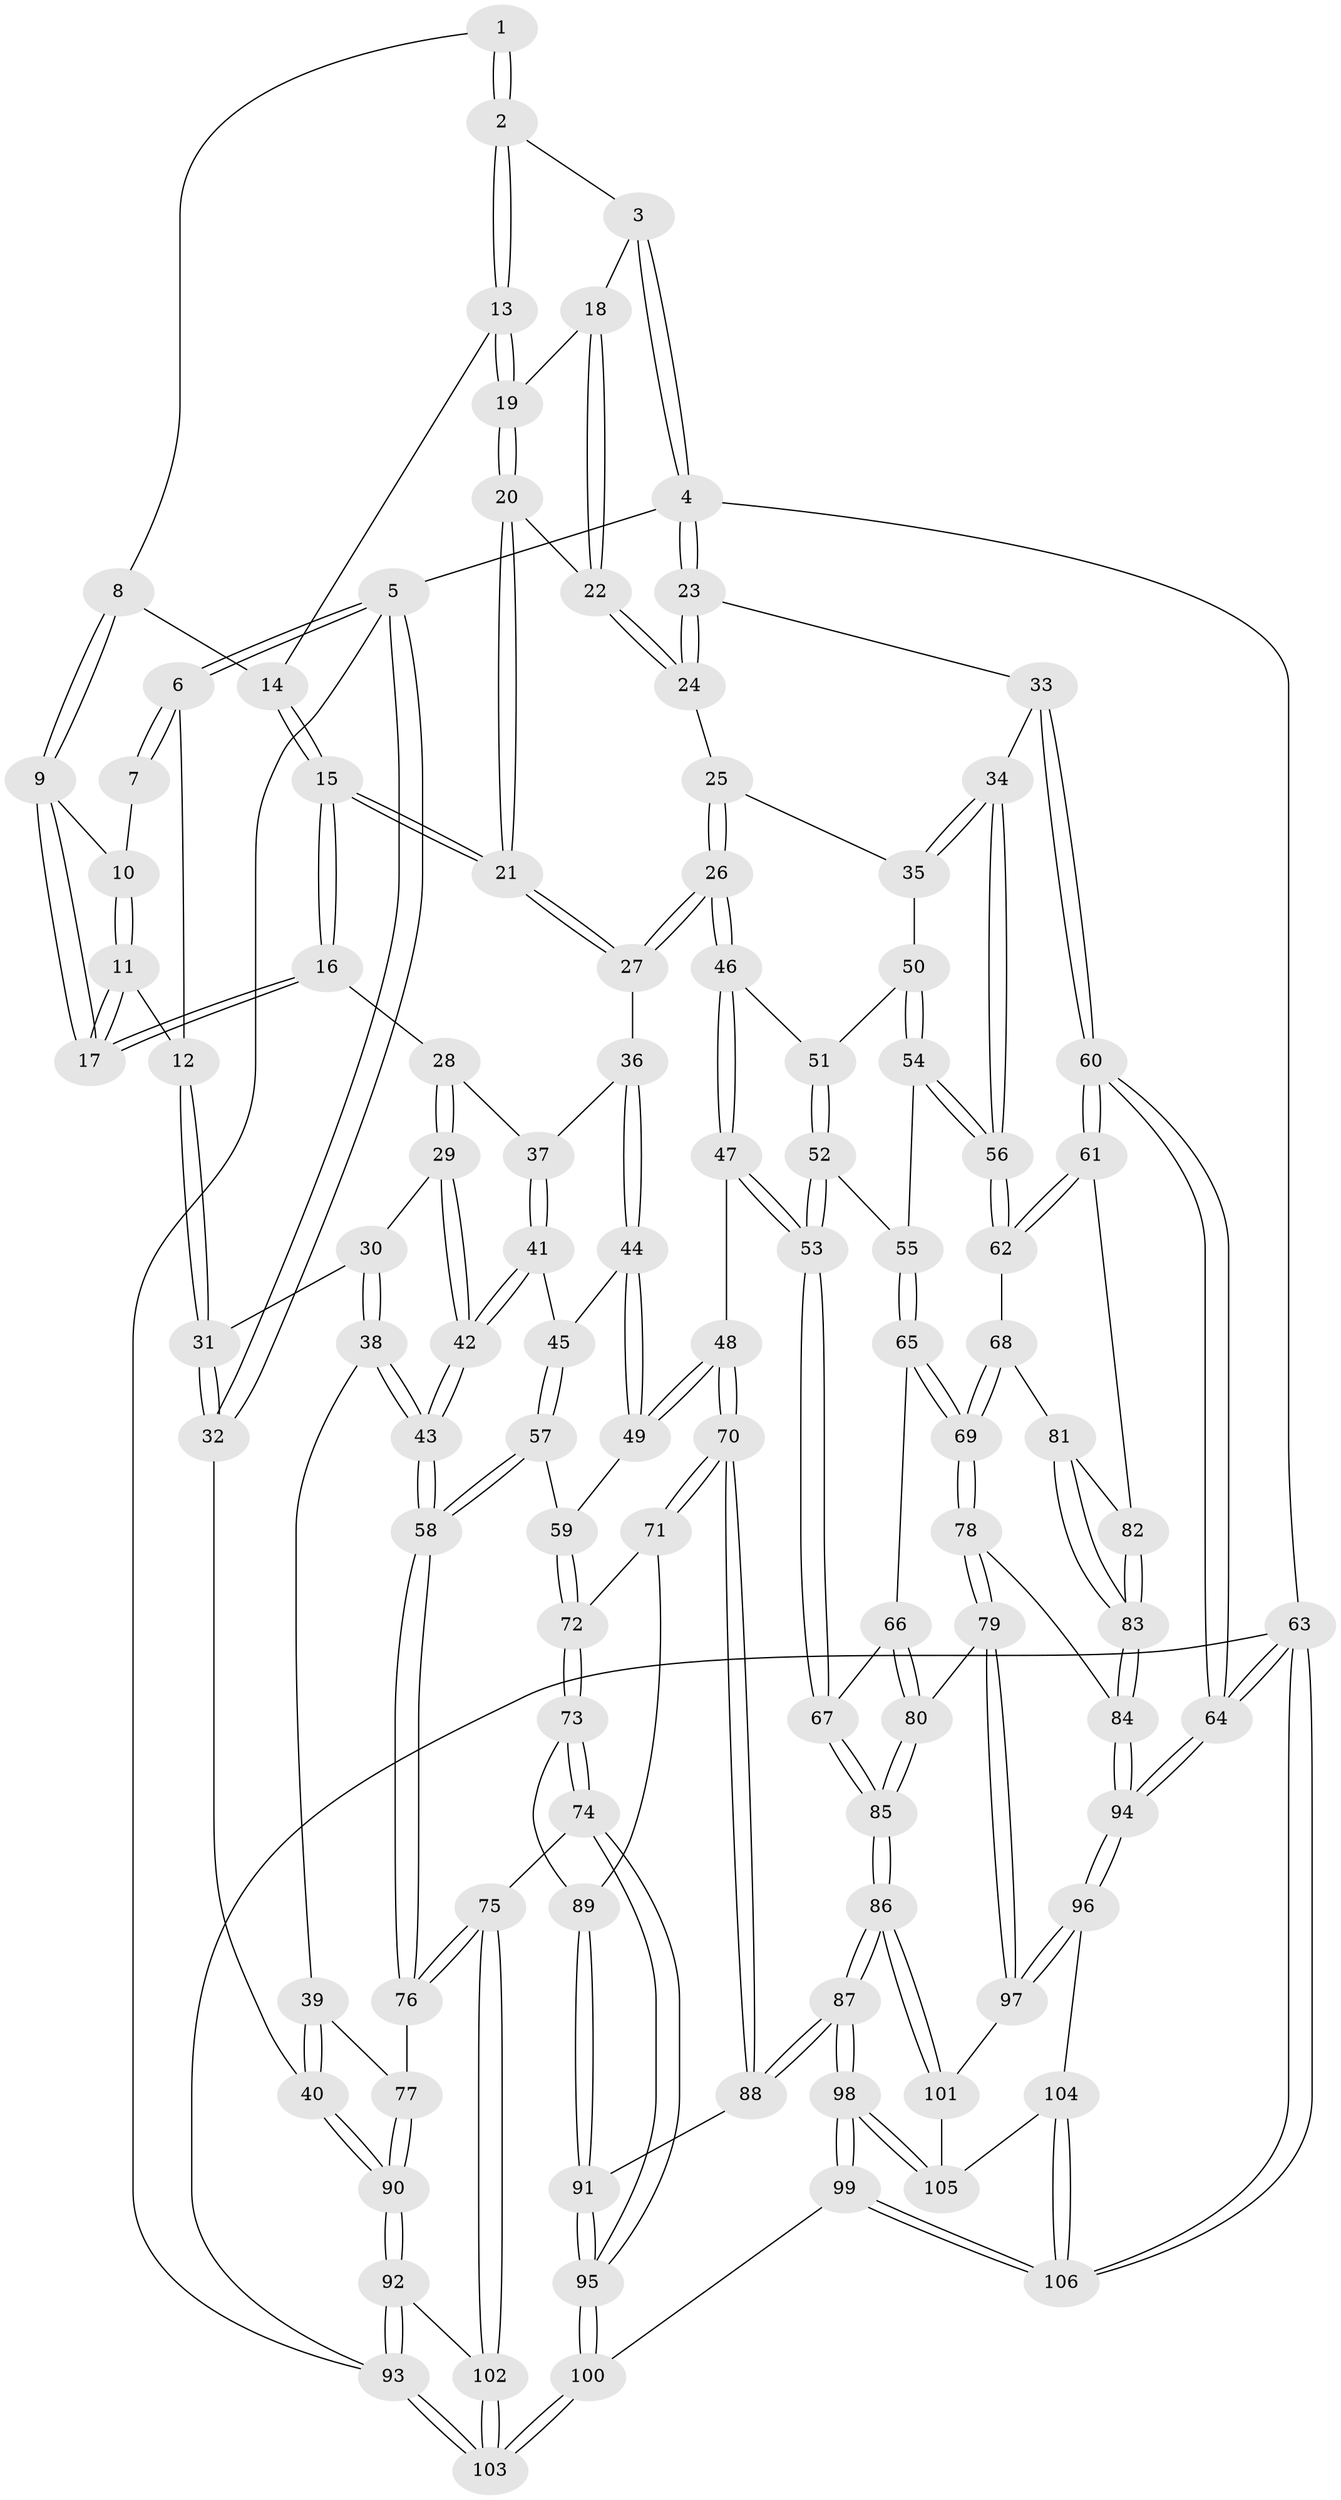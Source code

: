 // Generated by graph-tools (version 1.1) at 2025/01/03/09/25 05:01:57]
// undirected, 106 vertices, 262 edges
graph export_dot {
graph [start="1"]
  node [color=gray90,style=filled];
  1 [pos="+0.5346962003124118+0"];
  2 [pos="+0.6319459156015158+0"];
  3 [pos="+0.809951562324536+0"];
  4 [pos="+1+0"];
  5 [pos="+0+0"];
  6 [pos="+0+0"];
  7 [pos="+0.23025527535054754+0"];
  8 [pos="+0.5059186076375987+0"];
  9 [pos="+0.35323436754282866+0.15308190338159908"];
  10 [pos="+0.2737856499303706+0"];
  11 [pos="+0.1982280804501113+0.1765825013735366"];
  12 [pos="+0.18247950761287907+0.17786341029057914"];
  13 [pos="+0.5963636793160156+0.05532991663219851"];
  14 [pos="+0.5110651042981872+0.05127664147204103"];
  15 [pos="+0.47714390423908265+0.2537293687477838"];
  16 [pos="+0.4320504530659199+0.24074220623442186"];
  17 [pos="+0.35296528700124696+0.17239731580864004"];
  18 [pos="+0.7795851686328671+0.014951039824512579"];
  19 [pos="+0.5971358882270619+0.07181743798916423"];
  20 [pos="+0.599876361153112+0.1565620038826649"];
  21 [pos="+0.48177311342854107+0.25614828955647456"];
  22 [pos="+0.768851979954011+0.11172154270231564"];
  23 [pos="+1+0.32239953411563677"];
  24 [pos="+0.8075008196422443+0.17507623017419643"];
  25 [pos="+0.7075008129396072+0.3270899592938736"];
  26 [pos="+0.6563517795939385+0.3579612722490011"];
  27 [pos="+0.4939029164186055+0.27545131809858353"];
  28 [pos="+0.32945934238252794+0.34051315661136466"];
  29 [pos="+0.25756895578191236+0.3932441054060206"];
  30 [pos="+0.11551257853850948+0.32931472257825756"];
  31 [pos="+0.10439271816166405+0.31451004481083267"];
  32 [pos="+0+0.3341939274239331"];
  33 [pos="+1+0.3240485910831248"];
  34 [pos="+1+0.3481676065006792"];
  35 [pos="+0.9055574251217157+0.3762236241741582"];
  36 [pos="+0.4846759416758362+0.3241343239964377"];
  37 [pos="+0.35346881328342566+0.44472528623530294"];
  38 [pos="+0.1253018453966423+0.5391893852908741"];
  39 [pos="+0+0.5526679230097724"];
  40 [pos="+0+0.5411674643057333"];
  41 [pos="+0.34237366871204605+0.4926205658850111"];
  42 [pos="+0.2660217346572915+0.4927412200088527"];
  43 [pos="+0.2002300614108854+0.5817676035498849"];
  44 [pos="+0.46228328075287184+0.5000172541454995"];
  45 [pos="+0.38509226265186847+0.5061305825627094"];
  46 [pos="+0.6621841117201187+0.3780913089376171"];
  47 [pos="+0.5853045138743079+0.5916809316661753"];
  48 [pos="+0.5404378171815561+0.5830091290098308"];
  49 [pos="+0.5006374627285579+0.5606599269656922"];
  50 [pos="+0.7648833898612859+0.4634745641071762"];
  51 [pos="+0.7388196441008704+0.45189266957207475"];
  52 [pos="+0.6889210866417748+0.561056072509492"];
  53 [pos="+0.5932492044606609+0.5985053272118962"];
  54 [pos="+0.8258873200881022+0.5720867031012685"];
  55 [pos="+0.816873050626289+0.5771719819450268"];
  56 [pos="+0.8299931272879173+0.5725221075453594"];
  57 [pos="+0.3391236589243175+0.6204064187055865"];
  58 [pos="+0.22517248360464748+0.6597948354784726"];
  59 [pos="+0.4088365237217476+0.6255918812906895"];
  60 [pos="+1+0.6352345057332875"];
  61 [pos="+1+0.6523817438849552"];
  62 [pos="+0.8408465241775455+0.5869663688260469"];
  63 [pos="+1+1"];
  64 [pos="+1+1"];
  65 [pos="+0.7814760056595773+0.6231647915420742"];
  66 [pos="+0.724787815299223+0.6568992487847835"];
  67 [pos="+0.6084360581942091+0.6301053796146485"];
  68 [pos="+0.8664552662566466+0.6598374256043006"];
  69 [pos="+0.8037550488743287+0.7314189461643859"];
  70 [pos="+0.45878712254527715+0.725562733726343"];
  71 [pos="+0.4261503097269686+0.7051971715455466"];
  72 [pos="+0.41280471836511073+0.6619765603834479"];
  73 [pos="+0.3038964112210961+0.7193821533656043"];
  74 [pos="+0.22426184794442616+0.7219582259751548"];
  75 [pos="+0.21955186894892378+0.720329675704299"];
  76 [pos="+0.2189510903311762+0.7179997047822464"];
  77 [pos="+0.09253473556191098+0.7011342712415294"];
  78 [pos="+0.7939108001812478+0.7613729960161106"];
  79 [pos="+0.7635233831923262+0.7783339225156031"];
  80 [pos="+0.7593913268154615+0.7772351721582583"];
  81 [pos="+0.8732298777915808+0.6651059445680192"];
  82 [pos="+0.9683641327402542+0.6793697652005467"];
  83 [pos="+0.8937507266748421+0.7597272574162516"];
  84 [pos="+0.8900523400547479+0.7708250043801336"];
  85 [pos="+0.607676671010698+0.7987916207387505"];
  86 [pos="+0.5749443951476947+0.8408399201839162"];
  87 [pos="+0.574896678246784+0.8408905184165907"];
  88 [pos="+0.4780291752080923+0.7810079382657749"];
  89 [pos="+0.3619544979577155+0.7220784549201549"];
  90 [pos="+0+0.7886618665595586"];
  91 [pos="+0.4283256613524457+0.7929536102460876"];
  92 [pos="+0+0.8902543335036859"];
  93 [pos="+0+1"];
  94 [pos="+1+0.9424010641760566"];
  95 [pos="+0.36846191611494516+0.8231011846310183"];
  96 [pos="+0.7973935070912064+0.8552381096997544"];
  97 [pos="+0.782465926047898+0.8344419426629747"];
  98 [pos="+0.5595217999952895+0.9482147986407695"];
  99 [pos="+0.4693892657672813+1"];
  100 [pos="+0.38844081383213114+1"];
  101 [pos="+0.7329855017803485+0.8812760970125758"];
  102 [pos="+0.1626033527372783+0.8656126915374821"];
  103 [pos="+0.34777016403825967+1"];
  104 [pos="+0.7685442615156767+0.9390095284767225"];
  105 [pos="+0.7317716024397195+0.9264166684211509"];
  106 [pos="+1+1"];
  1 -- 2;
  1 -- 2;
  1 -- 8;
  2 -- 3;
  2 -- 13;
  2 -- 13;
  3 -- 4;
  3 -- 4;
  3 -- 18;
  4 -- 5;
  4 -- 23;
  4 -- 23;
  4 -- 63;
  5 -- 6;
  5 -- 6;
  5 -- 32;
  5 -- 32;
  5 -- 93;
  6 -- 7;
  6 -- 7;
  6 -- 12;
  7 -- 10;
  8 -- 9;
  8 -- 9;
  8 -- 14;
  9 -- 10;
  9 -- 17;
  9 -- 17;
  10 -- 11;
  10 -- 11;
  11 -- 12;
  11 -- 17;
  11 -- 17;
  12 -- 31;
  12 -- 31;
  13 -- 14;
  13 -- 19;
  13 -- 19;
  14 -- 15;
  14 -- 15;
  15 -- 16;
  15 -- 16;
  15 -- 21;
  15 -- 21;
  16 -- 17;
  16 -- 17;
  16 -- 28;
  18 -- 19;
  18 -- 22;
  18 -- 22;
  19 -- 20;
  19 -- 20;
  20 -- 21;
  20 -- 21;
  20 -- 22;
  21 -- 27;
  21 -- 27;
  22 -- 24;
  22 -- 24;
  23 -- 24;
  23 -- 24;
  23 -- 33;
  24 -- 25;
  25 -- 26;
  25 -- 26;
  25 -- 35;
  26 -- 27;
  26 -- 27;
  26 -- 46;
  26 -- 46;
  27 -- 36;
  28 -- 29;
  28 -- 29;
  28 -- 37;
  29 -- 30;
  29 -- 42;
  29 -- 42;
  30 -- 31;
  30 -- 38;
  30 -- 38;
  31 -- 32;
  31 -- 32;
  32 -- 40;
  33 -- 34;
  33 -- 60;
  33 -- 60;
  34 -- 35;
  34 -- 35;
  34 -- 56;
  34 -- 56;
  35 -- 50;
  36 -- 37;
  36 -- 44;
  36 -- 44;
  37 -- 41;
  37 -- 41;
  38 -- 39;
  38 -- 43;
  38 -- 43;
  39 -- 40;
  39 -- 40;
  39 -- 77;
  40 -- 90;
  40 -- 90;
  41 -- 42;
  41 -- 42;
  41 -- 45;
  42 -- 43;
  42 -- 43;
  43 -- 58;
  43 -- 58;
  44 -- 45;
  44 -- 49;
  44 -- 49;
  45 -- 57;
  45 -- 57;
  46 -- 47;
  46 -- 47;
  46 -- 51;
  47 -- 48;
  47 -- 53;
  47 -- 53;
  48 -- 49;
  48 -- 49;
  48 -- 70;
  48 -- 70;
  49 -- 59;
  50 -- 51;
  50 -- 54;
  50 -- 54;
  51 -- 52;
  51 -- 52;
  52 -- 53;
  52 -- 53;
  52 -- 55;
  53 -- 67;
  53 -- 67;
  54 -- 55;
  54 -- 56;
  54 -- 56;
  55 -- 65;
  55 -- 65;
  56 -- 62;
  56 -- 62;
  57 -- 58;
  57 -- 58;
  57 -- 59;
  58 -- 76;
  58 -- 76;
  59 -- 72;
  59 -- 72;
  60 -- 61;
  60 -- 61;
  60 -- 64;
  60 -- 64;
  61 -- 62;
  61 -- 62;
  61 -- 82;
  62 -- 68;
  63 -- 64;
  63 -- 64;
  63 -- 106;
  63 -- 106;
  63 -- 93;
  64 -- 94;
  64 -- 94;
  65 -- 66;
  65 -- 69;
  65 -- 69;
  66 -- 67;
  66 -- 80;
  66 -- 80;
  67 -- 85;
  67 -- 85;
  68 -- 69;
  68 -- 69;
  68 -- 81;
  69 -- 78;
  69 -- 78;
  70 -- 71;
  70 -- 71;
  70 -- 88;
  70 -- 88;
  71 -- 72;
  71 -- 89;
  72 -- 73;
  72 -- 73;
  73 -- 74;
  73 -- 74;
  73 -- 89;
  74 -- 75;
  74 -- 95;
  74 -- 95;
  75 -- 76;
  75 -- 76;
  75 -- 102;
  75 -- 102;
  76 -- 77;
  77 -- 90;
  77 -- 90;
  78 -- 79;
  78 -- 79;
  78 -- 84;
  79 -- 80;
  79 -- 97;
  79 -- 97;
  80 -- 85;
  80 -- 85;
  81 -- 82;
  81 -- 83;
  81 -- 83;
  82 -- 83;
  82 -- 83;
  83 -- 84;
  83 -- 84;
  84 -- 94;
  84 -- 94;
  85 -- 86;
  85 -- 86;
  86 -- 87;
  86 -- 87;
  86 -- 101;
  86 -- 101;
  87 -- 88;
  87 -- 88;
  87 -- 98;
  87 -- 98;
  88 -- 91;
  89 -- 91;
  89 -- 91;
  90 -- 92;
  90 -- 92;
  91 -- 95;
  91 -- 95;
  92 -- 93;
  92 -- 93;
  92 -- 102;
  93 -- 103;
  93 -- 103;
  94 -- 96;
  94 -- 96;
  95 -- 100;
  95 -- 100;
  96 -- 97;
  96 -- 97;
  96 -- 104;
  97 -- 101;
  98 -- 99;
  98 -- 99;
  98 -- 105;
  98 -- 105;
  99 -- 100;
  99 -- 106;
  99 -- 106;
  100 -- 103;
  100 -- 103;
  101 -- 105;
  102 -- 103;
  102 -- 103;
  104 -- 105;
  104 -- 106;
  104 -- 106;
}
